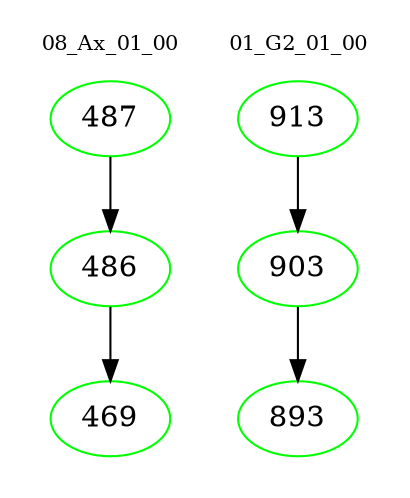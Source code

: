 digraph{
subgraph cluster_0 {
color = white
label = "08_Ax_01_00";
fontsize=10;
T0_487 [label="487", color="green"]
T0_487 -> T0_486 [color="black"]
T0_486 [label="486", color="green"]
T0_486 -> T0_469 [color="black"]
T0_469 [label="469", color="green"]
}
subgraph cluster_1 {
color = white
label = "01_G2_01_00";
fontsize=10;
T1_913 [label="913", color="green"]
T1_913 -> T1_903 [color="black"]
T1_903 [label="903", color="green"]
T1_903 -> T1_893 [color="black"]
T1_893 [label="893", color="green"]
}
}

